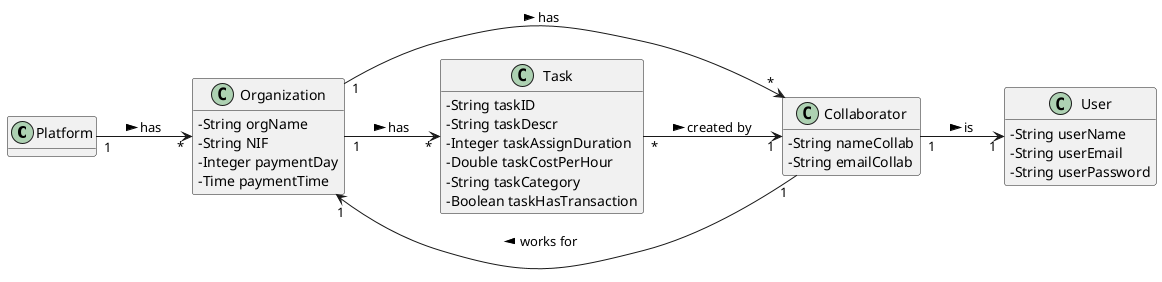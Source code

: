 @startuml
skinparam classAttributeIconSize 0
hide methods
left to right direction

class Platform {
}

class Organization {
- String orgName
- String NIF
- Integer paymentDay
- Time paymentTime
}

class Collaborator {
- String nameCollab
- String emailCollab
}

class User {
  -String userName
  -String userEmail
  -String userPassword
}

class Task{
-String taskID
-String taskDescr
-Integer taskAssignDuration
-Double taskCostPerHour
-String taskCategory
-Boolean taskHasTransaction
}

Platform "1" --> "*" Organization : has >
Organization "1" --> "*" Collaborator : has >
Collaborator "1" --> "1" User : is >
Organization "1" --> "*" Task : has >
Task "*" --> "1" Collaborator : created by >
Collaborator "1" --> "1" Organization: works for >


@enduml